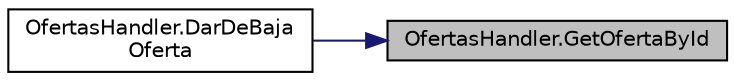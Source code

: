 digraph "OfertasHandler.GetOfertaById"
{
 // INTERACTIVE_SVG=YES
 // LATEX_PDF_SIZE
  edge [fontname="Helvetica",fontsize="10",labelfontname="Helvetica",labelfontsize="10"];
  node [fontname="Helvetica",fontsize="10",shape=record];
  rankdir="RL";
  Node1 [label="OfertasHandler.GetOfertaById",height=0.2,width=0.4,color="black", fillcolor="grey75", style="filled", fontcolor="black",tooltip="Método para obtener una OfertaDeServicio por id"];
  Node1 -> Node2 [dir="back",color="midnightblue",fontsize="10",style="solid",fontname="Helvetica"];
  Node2 [label="OfertasHandler.DarDeBaja\lOferta",height=0.2,width=0.4,color="black", fillcolor="white", style="filled",URL="$classOfertasHandler.html#a8a2ad6d9d2db484f18d71e3b50c486c3",tooltip="Método para dar de baja una OfertaDeServicio"];
}
